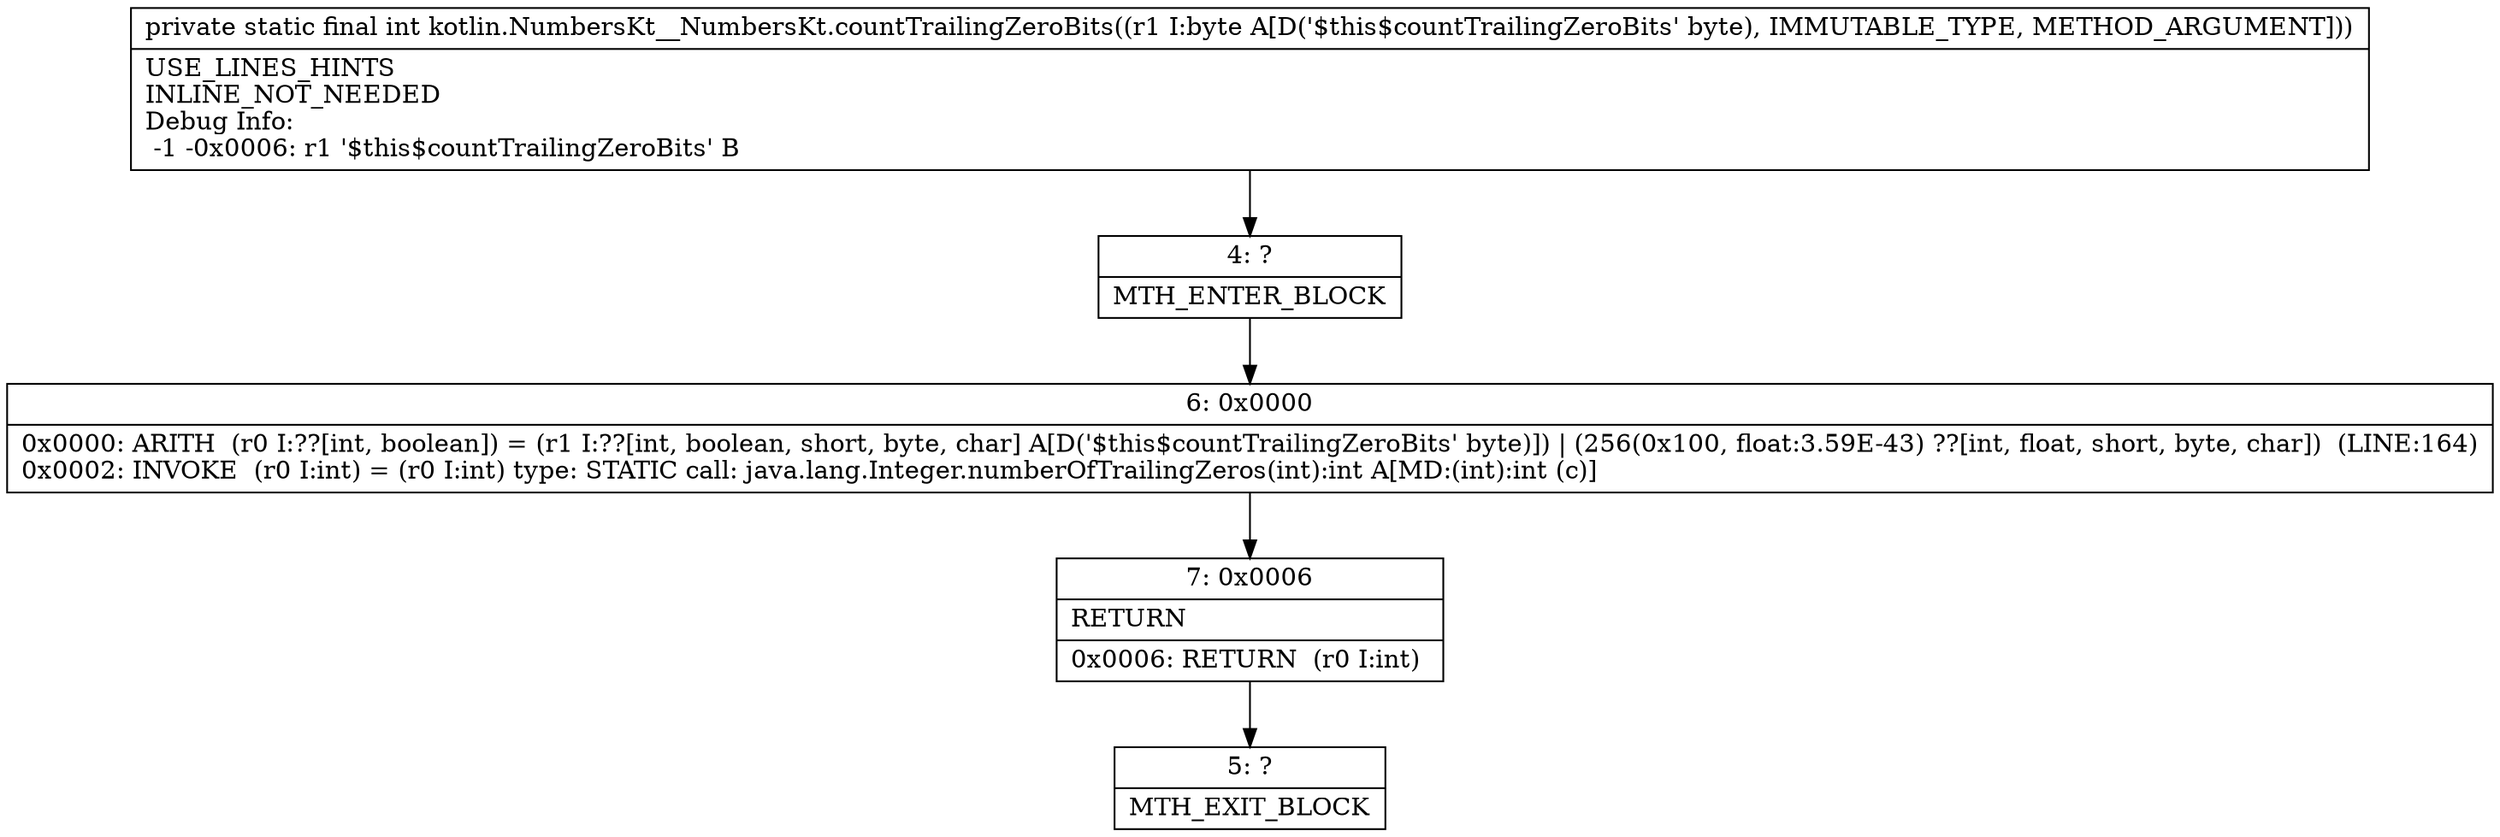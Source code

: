 digraph "CFG forkotlin.NumbersKt__NumbersKt.countTrailingZeroBits(B)I" {
Node_4 [shape=record,label="{4\:\ ?|MTH_ENTER_BLOCK\l}"];
Node_6 [shape=record,label="{6\:\ 0x0000|0x0000: ARITH  (r0 I:??[int, boolean]) = (r1 I:??[int, boolean, short, byte, char] A[D('$this$countTrailingZeroBits' byte)]) \| (256(0x100, float:3.59E\-43) ??[int, float, short, byte, char])  (LINE:164)\l0x0002: INVOKE  (r0 I:int) = (r0 I:int) type: STATIC call: java.lang.Integer.numberOfTrailingZeros(int):int A[MD:(int):int (c)]\l}"];
Node_7 [shape=record,label="{7\:\ 0x0006|RETURN\l|0x0006: RETURN  (r0 I:int) \l}"];
Node_5 [shape=record,label="{5\:\ ?|MTH_EXIT_BLOCK\l}"];
MethodNode[shape=record,label="{private static final int kotlin.NumbersKt__NumbersKt.countTrailingZeroBits((r1 I:byte A[D('$this$countTrailingZeroBits' byte), IMMUTABLE_TYPE, METHOD_ARGUMENT]))  | USE_LINES_HINTS\lINLINE_NOT_NEEDED\lDebug Info:\l  \-1 \-0x0006: r1 '$this$countTrailingZeroBits' B\l}"];
MethodNode -> Node_4;Node_4 -> Node_6;
Node_6 -> Node_7;
Node_7 -> Node_5;
}

